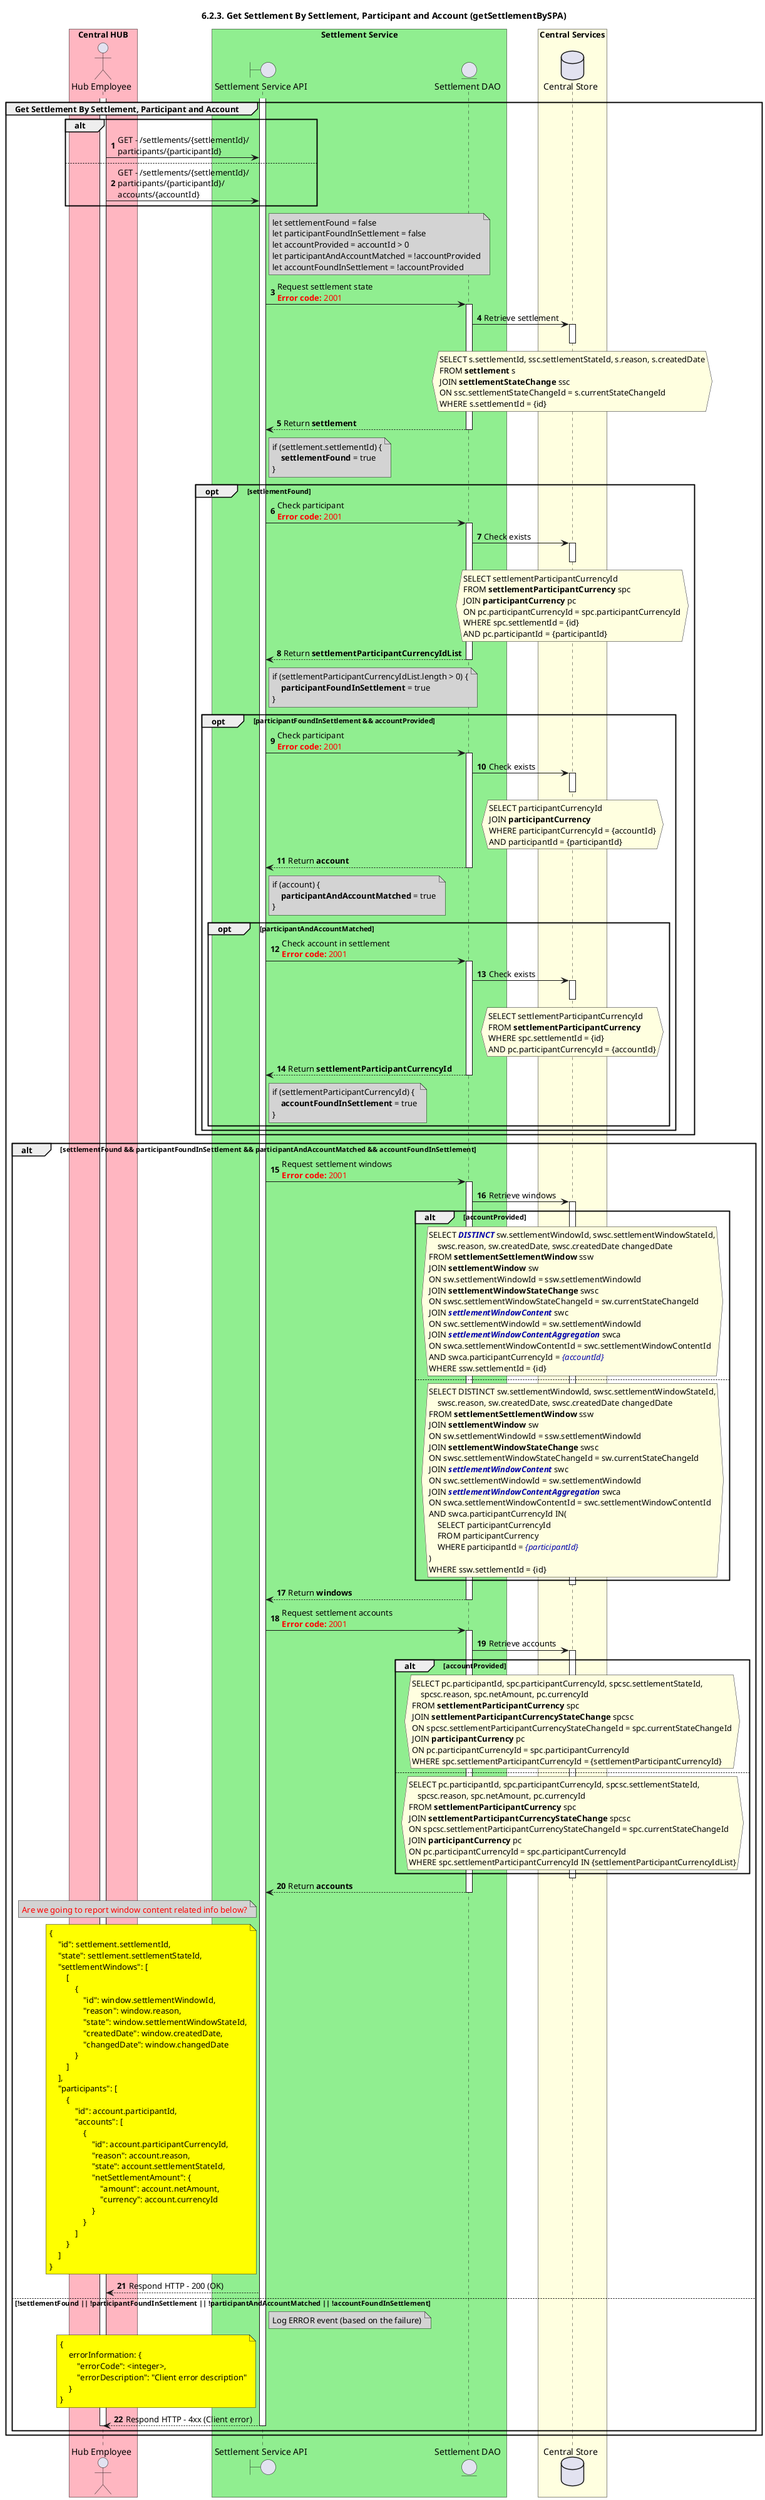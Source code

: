 /'*****
 License
 --------------
 Copyright © 2017 Bill & Melinda Gates Foundation
 The Mojaloop files are made available by the Bill & Melinda Gates Foundation under the Apache License, Version 2.0 (the "License") and you may not use these files except in compliance with the License. You may obtain a copy of the License at
 http://www.apache.org/licenses/LICENSE-2.0
 Unless required by applicable law or agreed to in writing, the Mojaloop files are distributed on an "AS IS" BASIS, WITHOUT WARRANTIES OR CONDITIONS OF ANY KIND, either express or implied. See the License for the specific language governing permissions and limitations under the License.
 Contributors
 --------------
 This is the official list of the Mojaloop project contributors for this file.
 Names of the original copyright holders (individuals or organizations)
 should be listed with a '*' in the first column. People who have
 contributed from an organization can be listed under the organization
 that actually holds the copyright for their contributions (see the
 Gates Foundation organization for an example). Those individuals should have
 their names indented and be marked with a '-'. Email address can be added
 optionally within square brackets <email>.
 * Gates Foundation
 - Name Surname <name.surname@gatesfoundation.com>

 * ModusBox
 - Georgi Georgiev <georgi.georgiev@modusbox.com>
 --------------
 ******'/

@startuml
' declate title
title 6.2.3. Get Settlement By Settlement, Participant and Account (getSettlementBySPA)
autonumber

' declare actors
actor "Hub Employee" as OPERATOR
boundary "Settlement Service API" as SSAPI
entity "Settlement DAO" as SETTLE_DAO
database "Central Store" as DB

box "Central HUB" #lightpink
    participant OPERATOR
end box

box "Settlement Service" #lightgreen
    participant SSAPI
    participant SETTLE_DAO
end box

box "Central Services" #lightyellow
    participant DB
end box

' start flow
group Get Settlement By Settlement, Participant and Account
activate OPERATOR
    alt
        OPERATOR -> SSAPI: GET - /settlements/{settlementId}/\nparticipants/{participantId}
    else
        OPERATOR -> SSAPI: GET - /settlements/{settlementId}/\nparticipants/{participantId}/\naccounts/{accountId}
    end

    activate SSAPI

    note right of SSAPI #lightgray
        let settlementFound = false
        let participantFoundInSettlement = false
        let accountProvided = accountId > 0
        let participantAndAccountMatched = !accountProvided
        let accountFoundInSettlement = !accountProvided
    end note
    SSAPI-> SETTLE_DAO: Request settlement state\n<color #FF0000><b>Error code:</b> 2001</color>
    activate SETTLE_DAO
    SETTLE_DAO -> DB: Retrieve settlement
    activate DB
    hnote over DB #lightyellow
        SELECT s.settlementId, ssc.settlementStateId, s.reason, s.createdDate
        FROM **settlement** s
        JOIN **settlementStateChange** ssc
        ON ssc.settlementStateChangeId = s.currentStateChangeId
        WHERE s.settlementId = {id}
    end hnote
    deactivate DB
    SSAPI <-- SETTLE_DAO: Return **settlement**
    deactivate SETTLE_DAO
    note right of SSAPI #lightgray
        if (settlement.settlementId) {
            **settlementFound** = true
        }
    end note

    opt settlementFound
        SSAPI-> SETTLE_DAO: Check participant\n<color #FF0000><b>Error code:</b> 2001</color>
        activate SETTLE_DAO
        SETTLE_DAO -> DB: Check exists
        activate DB
        hnote over DB #lightyellow
            SELECT settlementParticipantCurrencyId
            FROM **settlementParticipantCurrency** spc
            JOIN **participantCurrency** pc
            ON pc.participantCurrencyId = spc.participantCurrencyId
            WHERE spc.settlementId = {id}
            AND pc.participantId = {participantId}
        end hnote
        deactivate DB
        SSAPI <-- SETTLE_DAO: Return **settlementParticipantCurrencyIdList**
        deactivate SETTLE_DAO
        note right of SSAPI #lightgray
            if (settlementParticipantCurrencyIdList.length > 0) {
                **participantFoundInSettlement** = true
            }
        end note

        opt participantFoundInSettlement && accountProvided
            SSAPI-> SETTLE_DAO: Check participant\n<color #FF0000><b>Error code:</b> 2001</color>
            activate SETTLE_DAO
            SETTLE_DAO -> DB: Check exists
            activate DB
            hnote over DB #lightyellow
                SELECT participantCurrencyId
                JOIN **participantCurrency**
                WHERE participantCurrencyId = {accountId}
                AND participantId = {participantId}
            end hnote
            deactivate DB
            SSAPI <-- SETTLE_DAO: Return **account**
            deactivate SETTLE_DAO
            note right of SSAPI #lightgray
                if (account) {
                    **participantAndAccountMatched** = true
                }
            end note

            opt participantAndAccountMatched
                SSAPI-> SETTLE_DAO: Check account in settlement\n<color #FF0000><b>Error code:</b> 2001</color>
                activate SETTLE_DAO
                SETTLE_DAO -> DB: Check exists
                activate DB
                hnote over DB #lightyellow
                    SELECT settlementParticipantCurrencyId
                    FROM **settlementParticipantCurrency**
                    WHERE spc.settlementId = {id}
                    AND pc.participantCurrencyId = {accountId}
                end hnote
                deactivate DB
                SSAPI <-- SETTLE_DAO: Return **settlementParticipantCurrencyId**
                deactivate SETTLE_DAO

                note right of SSAPI #lightgray
                    if (settlementParticipantCurrencyId) {
                        **accountFoundInSettlement** = true
                    }
                end note
            end
        end
    end

    alt settlementFound && participantFoundInSettlement && participantAndAccountMatched && accountFoundInSettlement
        SSAPI-> SETTLE_DAO: Request settlement windows\n<color #FF0000><b>Error code:</b> 2001</color>
        activate SETTLE_DAO
        SETTLE_DAO -> DB: Retrieve windows
        activate DB
        alt accountProvided
            hnote over DB #lightyellow
                SELECT <color 00A>**//DISTINCT//**</color> sw.settlementWindowId, swsc.settlementWindowStateId,
                    swsc.reason, sw.createdDate, swsc.createdDate changedDate
                FROM **settlementSettlementWindow** ssw
                JOIN **settlementWindow** sw
                ON sw.settlementWindowId = ssw.settlementWindowId
                JOIN **settlementWindowStateChange** swsc
                ON swsc.settlementWindowStateChangeId = sw.currentStateChangeId
                JOIN <color 00A>**//settlementWindowContent//**</color> swc
                ON swc.settlementWindowId = sw.settlementWindowId
                JOIN <color 00A>**//settlementWindowContentAggregation//**</color> swca
                ON swca.settlementWindowContentId = swc.settlementWindowContentId
                AND swca.participantCurrencyId = <color 00A>//{accountId}//</color>
                WHERE ssw.settlementId = {id}
            end hnote
        else
            hnote over DB #lightyellow
                SELECT DISTINCT sw.settlementWindowId, swsc.settlementWindowStateId,
                    swsc.reason, sw.createdDate, swsc.createdDate changedDate
                FROM **settlementSettlementWindow** ssw
                JOIN **settlementWindow** sw
                ON sw.settlementWindowId = ssw.settlementWindowId
                JOIN **settlementWindowStateChange** swsc
                ON swsc.settlementWindowStateChangeId = sw.currentStateChangeId
                JOIN <color 00A>**//settlementWindowContent//**</color> swc
                ON swc.settlementWindowId = sw.settlementWindowId
                JOIN <color 00A>**//settlementWindowContentAggregation//**</color> swca
                ON swca.settlementWindowContentId = swc.settlementWindowContentId
                AND swca.participantCurrencyId IN(
                    SELECT participantCurrencyId
                    FROM participantCurrency
                    WHERE participantId = <color 00A>//{participantId}//</color>
                )
                WHERE ssw.settlementId = {id}
            end hnote
        end
        deactivate DB
        SSAPI <-- SETTLE_DAO: Return **windows**
        deactivate SETTLE_DAO

        SSAPI-> SETTLE_DAO: Request settlement accounts\n<color #FF0000><b>Error code:</b> 2001</color>
        activate SETTLE_DAO
        SETTLE_DAO -> DB: Retrieve accounts
        activate DB
        alt accountProvided
            hnote over DB #lightyellow
                SELECT pc.participantId, spc.participantCurrencyId, spcsc.settlementStateId, 
                    spcsc.reason, spc.netAmount, pc.currencyId
                FROM **settlementParticipantCurrency** spc
                JOIN **settlementParticipantCurrencyStateChange** spcsc
                ON spcsc.settlementParticipantCurrencyStateChangeId = spc.currentStateChangeId
                JOIN **participantCurrency** pc
                ON pc.participantCurrencyId = spc.participantCurrencyId
                WHERE spc.settlementParticipantCurrencyId = {settlementParticipantCurrencyId}
            end hnote
        else
            hnote over DB #lightyellow
                SELECT pc.participantId, spc.participantCurrencyId, spcsc.settlementStateId, 
                    spcsc.reason, spc.netAmount, pc.currencyId
                FROM **settlementParticipantCurrency** spc
                JOIN **settlementParticipantCurrencyStateChange** spcsc
                ON spcsc.settlementParticipantCurrencyStateChangeId = spc.currentStateChangeId
                JOIN **participantCurrency** pc
                ON pc.participantCurrencyId = spc.participantCurrencyId
                WHERE spc.settlementParticipantCurrencyId IN {settlementParticipantCurrencyIdList}
            end hnote
        end
        deactivate DB
        SSAPI <-- SETTLE_DAO: Return **accounts**
        deactivate SETTLE_DAO

        note left of SSAPI #lightgray
            <color #red>Are we going to report window content related info below?</color>
        end note
        note left of SSAPI #yellow
            {
                "id": settlement.settlementId,
                "state": settlement.settlementStateId,
                "settlementWindows": [
                    [
                        {
                            "id": window.settlementWindowId,
                            "reason": window.reason,
                            "state": window.settlementWindowStateId,
                            "createdDate": window.createdDate,
                            "changedDate": window.changedDate
                        }
                    ]
                ],
                "participants": [
                    {
                        "id": account.participantId,
                        "accounts": [
                            {
                                "id": account.participantCurrencyId,
                                "reason": account.reason,
                                "state": account.settlementStateId,
                                "netSettlementAmount": {
                                    "amount": account.netAmount,
                                    "currency": account.currencyId
                                }
                            }
                        ]
                    }
                ]
            }
        end note
        OPERATOR <-- SSAPI: Respond HTTP - 200 (OK)
    else !settlementFound || !participantFoundInSettlement || !participantAndAccountMatched || !accountFoundInSettlement
        note right of SSAPI #lightgray
            Log ERROR event (based on the failure)
        end note
        note left of SSAPI #yellow
            {
                errorInformation: {
                    "errorCode": <integer>,
                    "errorDescription": "Client error description"
                }
            }
        end note
        OPERATOR <-- SSAPI: Respond HTTP - 4xx (Client error)
        deactivate SSAPI
        deactivate OPERATOR
    end
end
@enduml
